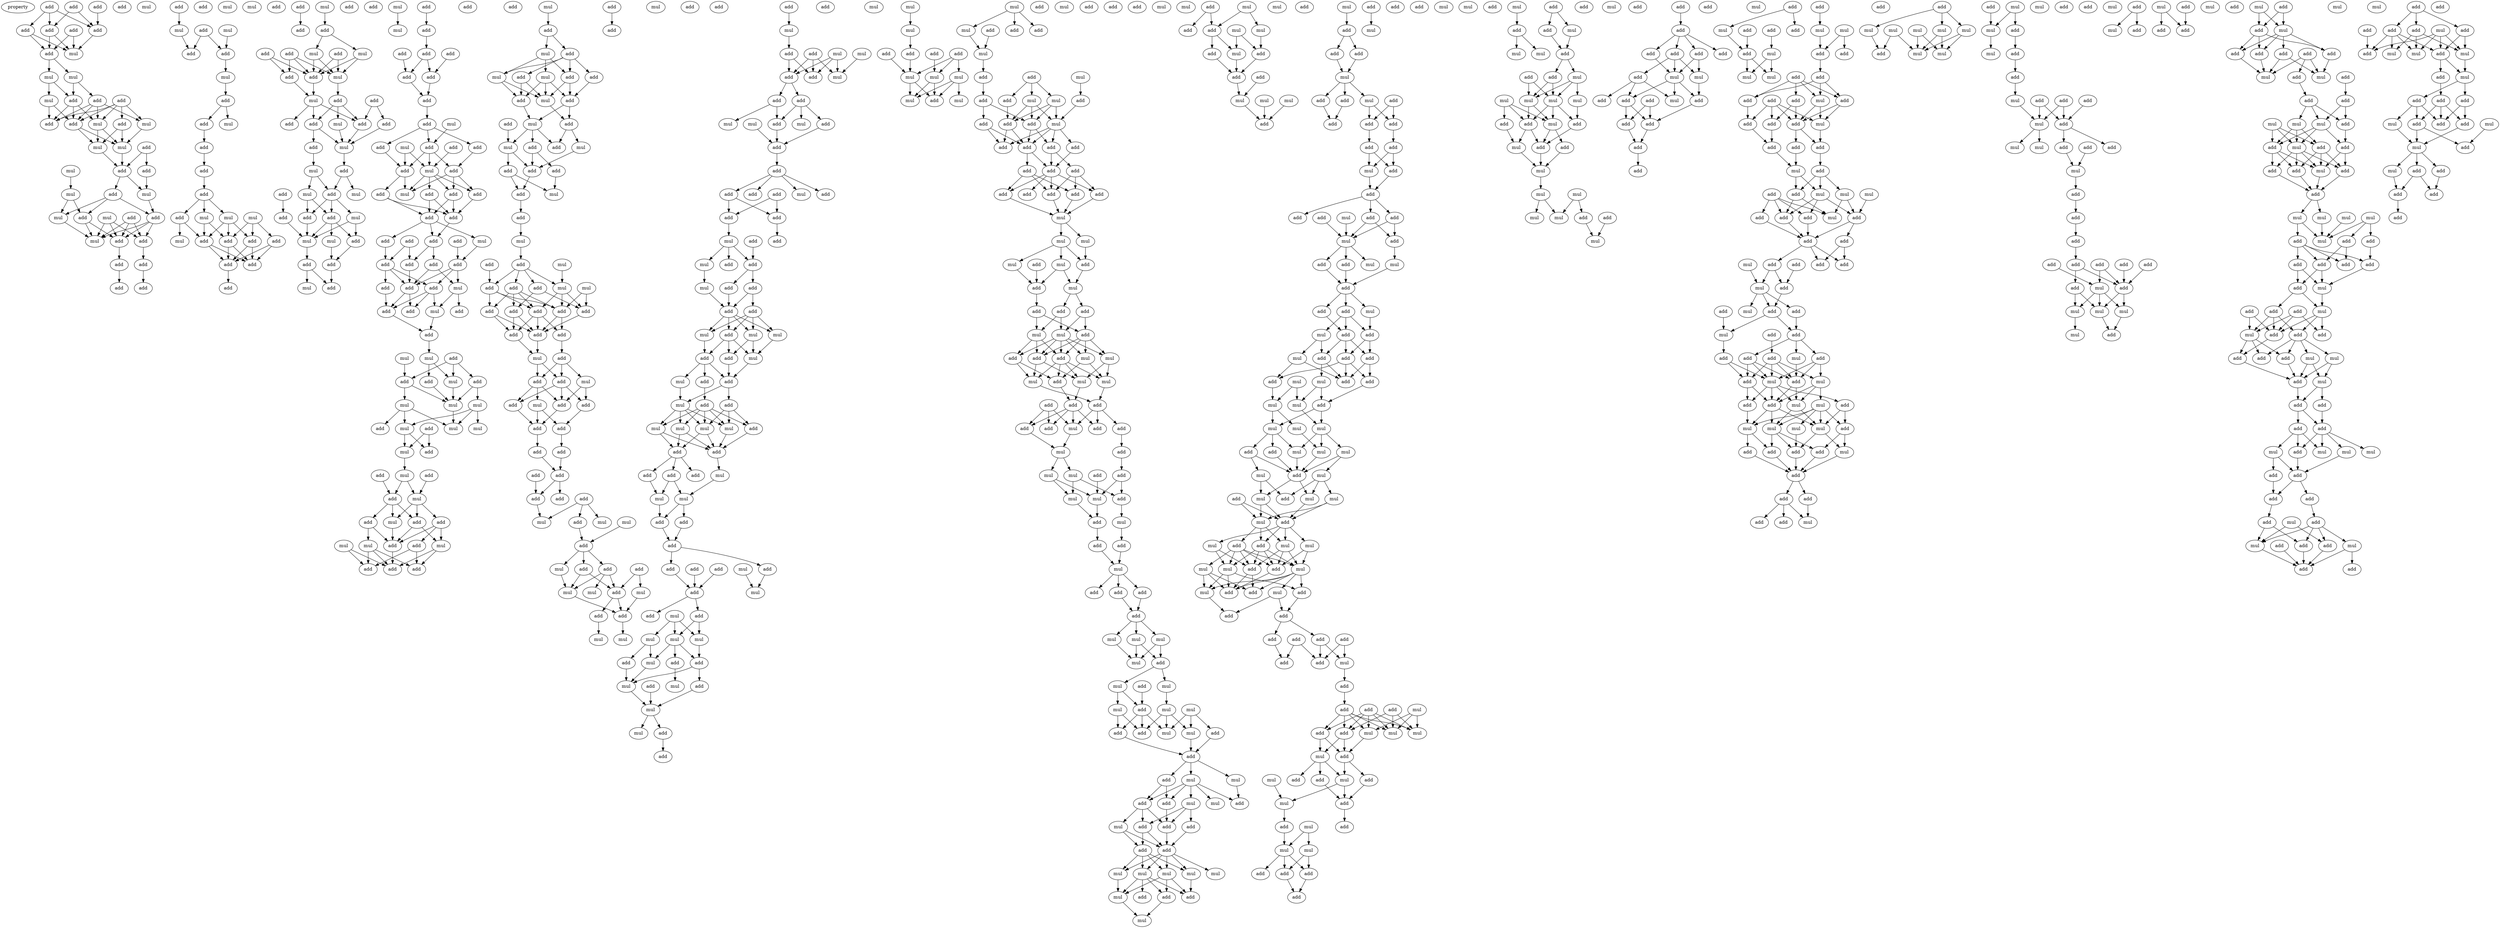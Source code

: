 digraph {
    node [fontcolor=black]
    property [mul=2,lf=1.7]
    0 [ label = add ];
    1 [ label = add ];
    2 [ label = add ];
    3 [ label = add ];
    4 [ label = mul ];
    5 [ label = add ];
    6 [ label = add ];
    7 [ label = add ];
    8 [ label = add ];
    9 [ label = add ];
    10 [ label = mul ];
    11 [ label = mul ];
    12 [ label = mul ];
    13 [ label = add ];
    14 [ label = add ];
    15 [ label = mul ];
    16 [ label = add ];
    17 [ label = add ];
    18 [ label = add ];
    19 [ label = mul ];
    20 [ label = add ];
    21 [ label = mul ];
    22 [ label = add ];
    23 [ label = mul ];
    24 [ label = mul ];
    25 [ label = add ];
    26 [ label = add ];
    27 [ label = mul ];
    28 [ label = mul ];
    29 [ label = mul ];
    30 [ label = add ];
    31 [ label = add ];
    32 [ label = add ];
    33 [ label = mul ];
    34 [ label = mul ];
    35 [ label = add ];
    36 [ label = add ];
    37 [ label = mul ];
    38 [ label = add ];
    39 [ label = add ];
    40 [ label = add ];
    41 [ label = add ];
    42 [ label = add ];
    43 [ label = add ];
    44 [ label = add ];
    45 [ label = mul ];
    46 [ label = add ];
    47 [ label = mul ];
    48 [ label = add ];
    49 [ label = add ];
    50 [ label = mul ];
    51 [ label = add ];
    52 [ label = mul ];
    53 [ label = mul ];
    54 [ label = add ];
    55 [ label = add ];
    56 [ label = mul ];
    57 [ label = add ];
    58 [ label = add ];
    59 [ label = add ];
    60 [ label = add ];
    61 [ label = add ];
    62 [ label = mul ];
    63 [ label = mul ];
    64 [ label = mul ];
    65 [ label = add ];
    66 [ label = add ];
    67 [ label = add ];
    68 [ label = add ];
    69 [ label = mul ];
    70 [ label = add ];
    71 [ label = add ];
    72 [ label = add ];
    73 [ label = add ];
    74 [ label = mul ];
    75 [ label = add ];
    76 [ label = add ];
    77 [ label = mul ];
    78 [ label = add ];
    79 [ label = mul ];
    80 [ label = add ];
    81 [ label = add ];
    82 [ label = mul ];
    83 [ label = add ];
    84 [ label = add ];
    85 [ label = add ];
    86 [ label = add ];
    87 [ label = mul ];
    88 [ label = add ];
    89 [ label = add ];
    90 [ label = mul ];
    91 [ label = add ];
    92 [ label = add ];
    93 [ label = add ];
    94 [ label = mul ];
    95 [ label = mul ];
    96 [ label = add ];
    97 [ label = add ];
    98 [ label = mul ];
    99 [ label = mul ];
    100 [ label = add ];
    101 [ label = add ];
    102 [ label = mul ];
    103 [ label = add ];
    104 [ label = add ];
    105 [ label = mul ];
    106 [ label = add ];
    107 [ label = mul ];
    108 [ label = add ];
    109 [ label = add ];
    110 [ label = add ];
    111 [ label = add ];
    112 [ label = mul ];
    113 [ label = mul ];
    114 [ label = add ];
    115 [ label = mul ];
    116 [ label = add ];
    117 [ label = add ];
    118 [ label = add ];
    119 [ label = add ];
    120 [ label = add ];
    121 [ label = add ];
    122 [ label = add ];
    123 [ label = add ];
    124 [ label = add ];
    125 [ label = mul ];
    126 [ label = add ];
    127 [ label = add ];
    128 [ label = add ];
    129 [ label = add ];
    130 [ label = mul ];
    131 [ label = mul ];
    132 [ label = add ];
    133 [ label = add ];
    134 [ label = add ];
    135 [ label = add ];
    136 [ label = add ];
    137 [ label = mul ];
    138 [ label = add ];
    139 [ label = add ];
    140 [ label = add ];
    141 [ label = add ];
    142 [ label = add ];
    143 [ label = add ];
    144 [ label = add ];
    145 [ label = mul ];
    146 [ label = add ];
    147 [ label = add ];
    148 [ label = add ];
    149 [ label = add ];
    150 [ label = add ];
    151 [ label = add ];
    152 [ label = add ];
    153 [ label = mul ];
    154 [ label = add ];
    155 [ label = add ];
    156 [ label = add ];
    157 [ label = mul ];
    158 [ label = add ];
    159 [ label = mul ];
    160 [ label = add ];
    161 [ label = mul ];
    162 [ label = mul ];
    163 [ label = add ];
    164 [ label = add ];
    165 [ label = add ];
    166 [ label = add ];
    167 [ label = mul ];
    168 [ label = mul ];
    169 [ label = mul ];
    170 [ label = mul ];
    171 [ label = mul ];
    172 [ label = add ];
    173 [ label = add ];
    174 [ label = mul ];
    175 [ label = mul ];
    176 [ label = add ];
    177 [ label = add ];
    178 [ label = add ];
    179 [ label = mul ];
    180 [ label = mul ];
    181 [ label = add ];
    182 [ label = add ];
    183 [ label = add ];
    184 [ label = add ];
    185 [ label = mul ];
    186 [ label = add ];
    187 [ label = mul ];
    188 [ label = mul ];
    189 [ label = add ];
    190 [ label = mul ];
    191 [ label = add ];
    192 [ label = add ];
    193 [ label = add ];
    194 [ label = mul ];
    195 [ label = add ];
    196 [ label = add ];
    197 [ label = add ];
    198 [ label = mul ];
    199 [ label = add ];
    200 [ label = mul ];
    201 [ label = mul ];
    202 [ label = add ];
    203 [ label = add ];
    204 [ label = add ];
    205 [ label = add ];
    206 [ label = add ];
    207 [ label = mul ];
    208 [ label = add ];
    209 [ label = mul ];
    210 [ label = add ];
    211 [ label = mul ];
    212 [ label = mul ];
    213 [ label = add ];
    214 [ label = add ];
    215 [ label = add ];
    216 [ label = add ];
    217 [ label = add ];
    218 [ label = mul ];
    219 [ label = add ];
    220 [ label = add ];
    221 [ label = mul ];
    222 [ label = add ];
    223 [ label = mul ];
    224 [ label = add ];
    225 [ label = add ];
    226 [ label = mul ];
    227 [ label = add ];
    228 [ label = add ];
    229 [ label = mul ];
    230 [ label = add ];
    231 [ label = add ];
    232 [ label = add ];
    233 [ label = add ];
    234 [ label = add ];
    235 [ label = add ];
    236 [ label = add ];
    237 [ label = add ];
    238 [ label = mul ];
    239 [ label = add ];
    240 [ label = mul ];
    241 [ label = add ];
    242 [ label = add ];
    243 [ label = add ];
    244 [ label = add ];
    245 [ label = mul ];
    246 [ label = add ];
    247 [ label = add ];
    248 [ label = add ];
    249 [ label = add ];
    250 [ label = mul ];
    251 [ label = add ];
    252 [ label = add ];
    253 [ label = add ];
    254 [ label = add ];
    255 [ label = add ];
    256 [ label = add ];
    257 [ label = add ];
    258 [ label = add ];
    259 [ label = mul ];
    260 [ label = mul ];
    261 [ label = add ];
    262 [ label = mul ];
    263 [ label = add ];
    264 [ label = add ];
    265 [ label = add ];
    266 [ label = mul ];
    267 [ label = add ];
    268 [ label = add ];
    269 [ label = mul ];
    270 [ label = mul ];
    271 [ label = mul ];
    272 [ label = add ];
    273 [ label = add ];
    274 [ label = mul ];
    275 [ label = mul ];
    276 [ label = add ];
    277 [ label = mul ];
    278 [ label = add ];
    279 [ label = add ];
    280 [ label = mul ];
    281 [ label = mul ];
    282 [ label = add ];
    283 [ label = mul ];
    284 [ label = add ];
    285 [ label = add ];
    286 [ label = add ];
    287 [ label = add ];
    288 [ label = mul ];
    289 [ label = mul ];
    290 [ label = add ];
    291 [ label = mul ];
    292 [ label = add ];
    293 [ label = add ];
    294 [ label = add ];
    295 [ label = add ];
    296 [ label = add ];
    297 [ label = add ];
    298 [ label = mul ];
    299 [ label = add ];
    300 [ label = add ];
    301 [ label = add ];
    302 [ label = add ];
    303 [ label = add ];
    304 [ label = mul ];
    305 [ label = add ];
    306 [ label = add ];
    307 [ label = mul ];
    308 [ label = add ];
    309 [ label = mul ];
    310 [ label = add ];
    311 [ label = add ];
    312 [ label = add ];
    313 [ label = add ];
    314 [ label = mul ];
    315 [ label = mul ];
    316 [ label = mul ];
    317 [ label = add ];
    318 [ label = add ];
    319 [ label = mul ];
    320 [ label = mul ];
    321 [ label = add ];
    322 [ label = add ];
    323 [ label = add ];
    324 [ label = add ];
    325 [ label = mul ];
    326 [ label = mul ];
    327 [ label = add ];
    328 [ label = mul ];
    329 [ label = mul ];
    330 [ label = mul ];
    331 [ label = add ];
    332 [ label = add ];
    333 [ label = add ];
    334 [ label = add ];
    335 [ label = mul ];
    336 [ label = add ];
    337 [ label = mul ];
    338 [ label = mul ];
    339 [ label = add ];
    340 [ label = add ];
    341 [ label = add ];
    342 [ label = add ];
    343 [ label = add ];
    344 [ label = add ];
    345 [ label = add ];
    346 [ label = mul ];
    347 [ label = add ];
    348 [ label = mul ];
    349 [ label = mul ];
    350 [ label = add ];
    351 [ label = add ];
    352 [ label = mul ];
    353 [ label = mul ];
    354 [ label = mul ];
    355 [ label = add ];
    356 [ label = add ];
    357 [ label = mul ];
    358 [ label = add ];
    359 [ label = mul ];
    360 [ label = add ];
    361 [ label = add ];
    362 [ label = mul ];
    363 [ label = mul ];
    364 [ label = mul ];
    365 [ label = add ];
    366 [ label = mul ];
    367 [ label = add ];
    368 [ label = mul ];
    369 [ label = mul ];
    370 [ label = add ];
    371 [ label = add ];
    372 [ label = add ];
    373 [ label = add ];
    374 [ label = mul ];
    375 [ label = mul ];
    376 [ label = mul ];
    377 [ label = mul ];
    378 [ label = add ];
    379 [ label = mul ];
    380 [ label = mul ];
    381 [ label = add ];
    382 [ label = mul ];
    383 [ label = add ];
    384 [ label = add ];
    385 [ label = add ];
    386 [ label = mul ];
    387 [ label = add ];
    388 [ label = mul ];
    389 [ label = add ];
    390 [ label = add ];
    391 [ label = mul ];
    392 [ label = add ];
    393 [ label = mul ];
    394 [ label = add ];
    395 [ label = add ];
    396 [ label = add ];
    397 [ label = mul ];
    398 [ label = add ];
    399 [ label = add ];
    400 [ label = add ];
    401 [ label = add ];
    402 [ label = add ];
    403 [ label = add ];
    404 [ label = mul ];
    405 [ label = add ];
    406 [ label = add ];
    407 [ label = add ];
    408 [ label = add ];
    409 [ label = add ];
    410 [ label = add ];
    411 [ label = add ];
    412 [ label = mul ];
    413 [ label = mul ];
    414 [ label = mul ];
    415 [ label = mul ];
    416 [ label = add ];
    417 [ label = add ];
    418 [ label = mul ];
    419 [ label = add ];
    420 [ label = mul ];
    421 [ label = add ];
    422 [ label = add ];
    423 [ label = add ];
    424 [ label = add ];
    425 [ label = mul ];
    426 [ label = add ];
    427 [ label = mul ];
    428 [ label = add ];
    429 [ label = add ];
    430 [ label = mul ];
    431 [ label = add ];
    432 [ label = add ];
    433 [ label = mul ];
    434 [ label = mul ];
    435 [ label = mul ];
    436 [ label = add ];
    437 [ label = mul ];
    438 [ label = add ];
    439 [ label = add ];
    440 [ label = add ];
    441 [ label = add ];
    442 [ label = add ];
    443 [ label = mul ];
    444 [ label = add ];
    445 [ label = add ];
    446 [ label = mul ];
    447 [ label = add ];
    448 [ label = mul ];
    449 [ label = mul ];
    450 [ label = add ];
    451 [ label = add ];
    452 [ label = mul ];
    453 [ label = add ];
    454 [ label = mul ];
    455 [ label = mul ];
    456 [ label = add ];
    457 [ label = add ];
    458 [ label = add ];
    459 [ label = mul ];
    460 [ label = add ];
    461 [ label = add ];
    462 [ label = add ];
    463 [ label = add ];
    464 [ label = add ];
    465 [ label = mul ];
    466 [ label = mul ];
    467 [ label = mul ];
    468 [ label = mul ];
    469 [ label = mul ];
    470 [ label = add ];
    471 [ label = mul ];
    472 [ label = mul ];
    473 [ label = add ];
    474 [ label = mul ];
    475 [ label = add ];
    476 [ label = mul ];
    477 [ label = mul ];
    478 [ label = mul ];
    479 [ label = add ];
    480 [ label = add ];
    481 [ label = add ];
    482 [ label = mul ];
    483 [ label = add ];
    484 [ label = add ];
    485 [ label = mul ];
    486 [ label = mul ];
    487 [ label = mul ];
    488 [ label = add ];
    489 [ label = mul ];
    490 [ label = add ];
    491 [ label = add ];
    492 [ label = mul ];
    493 [ label = add ];
    494 [ label = add ];
    495 [ label = add ];
    496 [ label = add ];
    497 [ label = add ];
    498 [ label = mul ];
    499 [ label = mul ];
    500 [ label = mul ];
    501 [ label = mul ];
    502 [ label = mul ];
    503 [ label = add ];
    504 [ label = mul ];
    505 [ label = add ];
    506 [ label = add ];
    507 [ label = mul ];
    508 [ label = mul ];
    509 [ label = add ];
    510 [ label = mul ];
    511 [ label = mul ];
    512 [ label = add ];
    513 [ label = mul ];
    514 [ label = mul ];
    515 [ label = add ];
    516 [ label = mul ];
    517 [ label = add ];
    518 [ label = add ];
    519 [ label = add ];
    520 [ label = add ];
    521 [ label = add ];
    522 [ label = mul ];
    523 [ label = mul ];
    524 [ label = mul ];
    525 [ label = add ];
    526 [ label = mul ];
    527 [ label = add ];
    528 [ label = add ];
    529 [ label = add ];
    530 [ label = mul ];
    531 [ label = add ];
    532 [ label = mul ];
    533 [ label = add ];
    534 [ label = mul ];
    535 [ label = add ];
    536 [ label = add ];
    537 [ label = add ];
    538 [ label = add ];
    539 [ label = add ];
    540 [ label = add ];
    541 [ label = add ];
    542 [ label = mul ];
    543 [ label = add ];
    544 [ label = add ];
    545 [ label = add ];
    546 [ label = mul ];
    547 [ label = add ];
    548 [ label = add ];
    549 [ label = add ];
    550 [ label = add ];
    551 [ label = mul ];
    552 [ label = mul ];
    553 [ label = add ];
    554 [ label = add ];
    555 [ label = mul ];
    556 [ label = add ];
    557 [ label = add ];
    558 [ label = add ];
    559 [ label = mul ];
    560 [ label = add ];
    561 [ label = mul ];
    562 [ label = add ];
    563 [ label = add ];
    564 [ label = add ];
    565 [ label = add ];
    566 [ label = add ];
    567 [ label = mul ];
    568 [ label = add ];
    569 [ label = mul ];
    570 [ label = add ];
    571 [ label = add ];
    572 [ label = mul ];
    573 [ label = add ];
    574 [ label = mul ];
    575 [ label = mul ];
    576 [ label = mul ];
    577 [ label = mul ];
    578 [ label = mul ];
    579 [ label = add ];
    580 [ label = add ];
    581 [ label = mul ];
    582 [ label = mul ];
    583 [ label = mul ];
    584 [ label = mul ];
    585 [ label = add ];
    586 [ label = mul ];
    587 [ label = add ];
    588 [ label = mul ];
    589 [ label = mul ];
    590 [ label = mul ];
    591 [ label = add ];
    592 [ label = add ];
    593 [ label = mul ];
    594 [ label = mul ];
    595 [ label = mul ];
    596 [ label = add ];
    597 [ label = add ];
    598 [ label = mul ];
    599 [ label = add ];
    600 [ label = mul ];
    601 [ label = add ];
    602 [ label = mul ];
    603 [ label = mul ];
    604 [ label = add ];
    605 [ label = add ];
    606 [ label = add ];
    607 [ label = mul ];
    608 [ label = mul ];
    609 [ label = add ];
    610 [ label = add ];
    611 [ label = add ];
    612 [ label = add ];
    613 [ label = add ];
    614 [ label = add ];
    615 [ label = add ];
    616 [ label = add ];
    617 [ label = add ];
    618 [ label = mul ];
    619 [ label = add ];
    620 [ label = add ];
    621 [ label = add ];
    622 [ label = mul ];
    623 [ label = add ];
    624 [ label = mul ];
    625 [ label = add ];
    626 [ label = add ];
    627 [ label = mul ];
    628 [ label = mul ];
    629 [ label = mul ];
    630 [ label = add ];
    631 [ label = mul ];
    632 [ label = mul ];
    633 [ label = add ];
    634 [ label = add ];
    635 [ label = add ];
    636 [ label = mul ];
    637 [ label = add ];
    638 [ label = add ];
    639 [ label = mul ];
    640 [ label = add ];
    641 [ label = mul ];
    642 [ label = mul ];
    643 [ label = mul ];
    644 [ label = mul ];
    645 [ label = add ];
    646 [ label = add ];
    647 [ label = add ];
    648 [ label = add ];
    649 [ label = add ];
    650 [ label = mul ];
    651 [ label = add ];
    652 [ label = add ];
    653 [ label = add ];
    654 [ label = mul ];
    655 [ label = mul ];
    656 [ label = add ];
    657 [ label = mul ];
    658 [ label = add ];
    659 [ label = mul ];
    660 [ label = add ];
    661 [ label = add ];
    662 [ label = mul ];
    663 [ label = mul ];
    664 [ label = mul ];
    665 [ label = mul ];
    666 [ label = add ];
    667 [ label = mul ];
    668 [ label = add ];
    669 [ label = add ];
    670 [ label = mul ];
    671 [ label = mul ];
    672 [ label = add ];
    673 [ label = add ];
    674 [ label = mul ];
    675 [ label = mul ];
    676 [ label = mul ];
    677 [ label = add ];
    678 [ label = add ];
    679 [ label = mul ];
    680 [ label = add ];
    681 [ label = mul ];
    682 [ label = mul ];
    683 [ label = add ];
    684 [ label = add ];
    685 [ label = add ];
    686 [ label = add ];
    687 [ label = add ];
    688 [ label = add ];
    689 [ label = add ];
    690 [ label = mul ];
    691 [ label = add ];
    692 [ label = mul ];
    693 [ label = mul ];
    694 [ label = add ];
    695 [ label = add ];
    696 [ label = mul ];
    697 [ label = add ];
    698 [ label = add ];
    699 [ label = add ];
    700 [ label = add ];
    701 [ label = add ];
    702 [ label = add ];
    703 [ label = add ];
    704 [ label = mul ];
    705 [ label = add ];
    706 [ label = add ];
    707 [ label = add ];
    708 [ label = add ];
    709 [ label = mul ];
    710 [ label = mul ];
    711 [ label = add ];
    712 [ label = mul ];
    713 [ label = mul ];
    714 [ label = add ];
    715 [ label = mul ];
    716 [ label = add ];
    717 [ label = add ];
    718 [ label = add ];
    719 [ label = add ];
    720 [ label = add ];
    721 [ label = add ];
    722 [ label = add ];
    723 [ label = add ];
    724 [ label = mul ];
    725 [ label = add ];
    726 [ label = add ];
    727 [ label = mul ];
    728 [ label = add ];
    729 [ label = add ];
    730 [ label = add ];
    731 [ label = add ];
    732 [ label = add ];
    733 [ label = mul ];
    734 [ label = add ];
    735 [ label = mul ];
    736 [ label = add ];
    737 [ label = mul ];
    738 [ label = mul ];
    739 [ label = mul ];
    740 [ label = add ];
    741 [ label = add ];
    742 [ label = add ];
    743 [ label = add ];
    744 [ label = add ];
    745 [ label = add ];
    746 [ label = mul ];
    747 [ label = add ];
    748 [ label = add ];
    749 [ label = add ];
    750 [ label = add ];
    751 [ label = mul ];
    752 [ label = add ];
    753 [ label = add ];
    754 [ label = add ];
    755 [ label = add ];
    756 [ label = mul ];
    757 [ label = mul ];
    758 [ label = add ];
    759 [ label = add ];
    760 [ label = add ];
    761 [ label = add ];
    762 [ label = mul ];
    763 [ label = add ];
    764 [ label = add ];
    765 [ label = add ];
    766 [ label = add ];
    767 [ label = mul ];
    768 [ label = mul ];
    769 [ label = add ];
    770 [ label = add ];
    771 [ label = mul ];
    772 [ label = mul ];
    773 [ label = add ];
    774 [ label = mul ];
    775 [ label = mul ];
    776 [ label = mul ];
    777 [ label = add ];
    778 [ label = mul ];
    779 [ label = mul ];
    780 [ label = add ];
    781 [ label = add ];
    782 [ label = add ];
    783 [ label = add ];
    784 [ label = add ];
    785 [ label = add ];
    786 [ label = add ];
    787 [ label = add ];
    788 [ label = add ];
    789 [ label = mul ];
    790 [ label = add ];
    791 [ label = mul ];
    792 [ label = mul ];
    793 [ label = mul ];
    794 [ label = mul ];
    795 [ label = mul ];
    796 [ label = mul ];
    797 [ label = mul ];
    798 [ label = add ];
    799 [ label = add ];
    800 [ label = mul ];
    801 [ label = mul ];
    802 [ label = add ];
    803 [ label = add ];
    804 [ label = mul ];
    805 [ label = mul ];
    806 [ label = add ];
    807 [ label = mul ];
    808 [ label = add ];
    809 [ label = add ];
    810 [ label = add ];
    811 [ label = add ];
    812 [ label = mul ];
    813 [ label = add ];
    814 [ label = mul ];
    815 [ label = add ];
    816 [ label = mul ];
    817 [ label = add ];
    818 [ label = add ];
    819 [ label = mul ];
    820 [ label = add ];
    821 [ label = add ];
    822 [ label = add ];
    823 [ label = add ];
    824 [ label = add ];
    825 [ label = add ];
    826 [ label = add ];
    827 [ label = add ];
    828 [ label = add ];
    829 [ label = mul ];
    830 [ label = add ];
    831 [ label = add ];
    832 [ label = mul ];
    833 [ label = mul ];
    834 [ label = mul ];
    835 [ label = mul ];
    836 [ label = add ];
    837 [ label = mul ];
    838 [ label = add ];
    839 [ label = mul ];
    840 [ label = mul ];
    841 [ label = add ];
    842 [ label = add ];
    843 [ label = add ];
    844 [ label = add ];
    845 [ label = mul ];
    846 [ label = add ];
    847 [ label = mul ];
    848 [ label = mul ];
    849 [ label = add ];
    850 [ label = add ];
    851 [ label = mul ];
    852 [ label = add ];
    853 [ label = add ];
    854 [ label = add ];
    855 [ label = add ];
    856 [ label = add ];
    857 [ label = mul ];
    858 [ label = mul ];
    859 [ label = add ];
    860 [ label = add ];
    861 [ label = add ];
    862 [ label = add ];
    863 [ label = mul ];
    864 [ label = mul ];
    865 [ label = add ];
    866 [ label = mul ];
    867 [ label = add ];
    868 [ label = mul ];
    869 [ label = add ];
    870 [ label = add ];
    871 [ label = add ];
    872 [ label = add ];
    873 [ label = mul ];
    874 [ label = add ];
    875 [ label = add ];
    876 [ label = mul ];
    877 [ label = mul ];
    878 [ label = mul ];
    879 [ label = mul ];
    880 [ label = mul ];
    881 [ label = add ];
    882 [ label = add ];
    883 [ label = add ];
    884 [ label = add ];
    885 [ label = add ];
    886 [ label = add ];
    887 [ label = add ];
    888 [ label = add ];
    889 [ label = mul ];
    890 [ label = add ];
    891 [ label = add ];
    892 [ label = mul ];
    893 [ label = add ];
    894 [ label = add ];
    895 [ label = add ];
    896 [ label = mul ];
    897 [ label = add ];
    898 [ label = mul ];
    899 [ label = mul ];
    900 [ label = add ];
    901 [ label = add ];
    902 [ label = add ];
    903 [ label = add ];
    904 [ label = mul ];
    905 [ label = add ];
    906 [ label = add ];
    907 [ label = add ];
    908 [ label = add ];
    909 [ label = mul ];
    910 [ label = mul ];
    911 [ label = mul ];
    912 [ label = mul ];
    913 [ label = add ];
    914 [ label = add ];
    915 [ label = add ];
    916 [ label = add ];
    917 [ label = add ];
    918 [ label = add ];
    919 [ label = mul ];
    920 [ label = add ];
    921 [ label = add ];
    922 [ label = mul ];
    923 [ label = add ];
    924 [ label = add ];
    925 [ label = mul ];
    926 [ label = add ];
    927 [ label = add ];
    928 [ label = mul ];
    929 [ label = add ];
    930 [ label = add ];
    931 [ label = mul ];
    932 [ label = add ];
    933 [ label = add ];
    934 [ label = add ];
    935 [ label = mul ];
    936 [ label = mul ];
    937 [ label = add ];
    938 [ label = mul ];
    939 [ label = add ];
    940 [ label = add ];
    941 [ label = mul ];
    942 [ label = add ];
    943 [ label = add ];
    944 [ label = add ];
    945 [ label = mul ];
    946 [ label = add ];
    947 [ label = add ];
    948 [ label = add ];
    949 [ label = mul ];
    950 [ label = mul ];
    951 [ label = add ];
    952 [ label = add ];
    953 [ label = mul ];
    954 [ label = add ];
    955 [ label = add ];
    956 [ label = add ];
    957 [ label = add ];
    958 [ label = add ];
    0 -> 5 [ name = 0 ];
    0 -> 6 [ name = 1 ];
    0 -> 8 [ name = 2 ];
    2 -> 5 [ name = 3 ];
    2 -> 8 [ name = 4 ];
    3 -> 8 [ name = 5 ];
    5 -> 9 [ name = 6 ];
    5 -> 10 [ name = 7 ];
    6 -> 9 [ name = 8 ];
    6 -> 10 [ name = 9 ];
    7 -> 9 [ name = 10 ];
    7 -> 10 [ name = 11 ];
    8 -> 10 [ name = 12 ];
    9 -> 11 [ name = 13 ];
    9 -> 12 [ name = 14 ];
    11 -> 13 [ name = 15 ];
    11 -> 14 [ name = 16 ];
    12 -> 14 [ name = 17 ];
    12 -> 15 [ name = 18 ];
    13 -> 17 [ name = 19 ];
    13 -> 18 [ name = 20 ];
    13 -> 19 [ name = 21 ];
    13 -> 21 [ name = 22 ];
    14 -> 17 [ name = 23 ];
    14 -> 18 [ name = 24 ];
    14 -> 21 [ name = 25 ];
    15 -> 17 [ name = 26 ];
    15 -> 18 [ name = 27 ];
    16 -> 17 [ name = 28 ];
    16 -> 18 [ name = 29 ];
    16 -> 19 [ name = 30 ];
    16 -> 20 [ name = 31 ];
    16 -> 21 [ name = 32 ];
    18 -> 23 [ name = 33 ];
    18 -> 24 [ name = 34 ];
    19 -> 24 [ name = 35 ];
    20 -> 23 [ name = 36 ];
    20 -> 24 [ name = 37 ];
    21 -> 23 [ name = 38 ];
    21 -> 24 [ name = 39 ];
    22 -> 25 [ name = 40 ];
    22 -> 26 [ name = 41 ];
    23 -> 25 [ name = 42 ];
    24 -> 25 [ name = 43 ];
    25 -> 28 [ name = 44 ];
    25 -> 30 [ name = 45 ];
    26 -> 28 [ name = 46 ];
    27 -> 29 [ name = 47 ];
    28 -> 32 [ name = 48 ];
    29 -> 31 [ name = 49 ];
    29 -> 33 [ name = 50 ];
    30 -> 31 [ name = 51 ];
    30 -> 32 [ name = 52 ];
    30 -> 33 [ name = 53 ];
    31 -> 36 [ name = 54 ];
    31 -> 37 [ name = 55 ];
    32 -> 36 [ name = 56 ];
    32 -> 37 [ name = 57 ];
    32 -> 38 [ name = 58 ];
    33 -> 37 [ name = 59 ];
    34 -> 36 [ name = 60 ];
    34 -> 37 [ name = 61 ];
    34 -> 38 [ name = 62 ];
    35 -> 36 [ name = 63 ];
    35 -> 37 [ name = 64 ];
    35 -> 38 [ name = 65 ];
    36 -> 40 [ name = 66 ];
    38 -> 39 [ name = 67 ];
    39 -> 42 [ name = 68 ];
    40 -> 41 [ name = 69 ];
    43 -> 45 [ name = 70 ];
    45 -> 49 [ name = 71 ];
    46 -> 48 [ name = 72 ];
    46 -> 49 [ name = 73 ];
    47 -> 48 [ name = 74 ];
    48 -> 50 [ name = 75 ];
    50 -> 51 [ name = 76 ];
    51 -> 55 [ name = 77 ];
    51 -> 56 [ name = 78 ];
    55 -> 58 [ name = 79 ];
    57 -> 60 [ name = 80 ];
    58 -> 59 [ name = 81 ];
    59 -> 61 [ name = 82 ];
    61 -> 62 [ name = 83 ];
    61 -> 64 [ name = 84 ];
    61 -> 65 [ name = 85 ];
    62 -> 68 [ name = 86 ];
    62 -> 70 [ name = 87 ];
    63 -> 66 [ name = 88 ];
    63 -> 67 [ name = 89 ];
    63 -> 68 [ name = 90 ];
    64 -> 67 [ name = 91 ];
    64 -> 68 [ name = 92 ];
    64 -> 70 [ name = 93 ];
    65 -> 69 [ name = 94 ];
    65 -> 70 [ name = 95 ];
    66 -> 71 [ name = 96 ];
    66 -> 72 [ name = 97 ];
    67 -> 71 [ name = 98 ];
    67 -> 72 [ name = 99 ];
    68 -> 71 [ name = 100 ];
    68 -> 72 [ name = 101 ];
    70 -> 71 [ name = 102 ];
    70 -> 72 [ name = 103 ];
    71 -> 73 [ name = 104 ];
    74 -> 76 [ name = 105 ];
    76 -> 77 [ name = 106 ];
    76 -> 79 [ name = 107 ];
    77 -> 82 [ name = 108 ];
    77 -> 83 [ name = 109 ];
    78 -> 83 [ name = 110 ];
    78 -> 84 [ name = 111 ];
    79 -> 82 [ name = 112 ];
    79 -> 83 [ name = 113 ];
    80 -> 82 [ name = 114 ];
    80 -> 83 [ name = 115 ];
    80 -> 84 [ name = 116 ];
    81 -> 82 [ name = 117 ];
    81 -> 83 [ name = 118 ];
    82 -> 86 [ name = 119 ];
    83 -> 87 [ name = 120 ];
    84 -> 87 [ name = 121 ];
    85 -> 88 [ name = 122 ];
    85 -> 91 [ name = 123 ];
    86 -> 88 [ name = 124 ];
    86 -> 89 [ name = 125 ];
    86 -> 90 [ name = 126 ];
    87 -> 88 [ name = 127 ];
    87 -> 89 [ name = 128 ];
    87 -> 92 [ name = 129 ];
    88 -> 94 [ name = 130 ];
    89 -> 93 [ name = 131 ];
    89 -> 94 [ name = 132 ];
    90 -> 94 [ name = 133 ];
    91 -> 94 [ name = 134 ];
    93 -> 95 [ name = 135 ];
    94 -> 96 [ name = 136 ];
    95 -> 97 [ name = 137 ];
    95 -> 98 [ name = 138 ];
    96 -> 97 [ name = 139 ];
    96 -> 99 [ name = 140 ];
    97 -> 102 [ name = 141 ];
    97 -> 103 [ name = 142 ];
    97 -> 104 [ name = 143 ];
    98 -> 103 [ name = 144 ];
    98 -> 104 [ name = 145 ];
    100 -> 101 [ name = 146 ];
    101 -> 107 [ name = 147 ];
    102 -> 106 [ name = 148 ];
    102 -> 107 [ name = 149 ];
    103 -> 105 [ name = 150 ];
    103 -> 106 [ name = 151 ];
    103 -> 107 [ name = 152 ];
    104 -> 107 [ name = 153 ];
    105 -> 109 [ name = 154 ];
    106 -> 109 [ name = 155 ];
    107 -> 108 [ name = 156 ];
    108 -> 111 [ name = 157 ];
    108 -> 112 [ name = 158 ];
    109 -> 111 [ name = 159 ];
    113 -> 115 [ name = 160 ];
    114 -> 116 [ name = 161 ];
    116 -> 117 [ name = 162 ];
    117 -> 121 [ name = 163 ];
    117 -> 122 [ name = 164 ];
    118 -> 122 [ name = 165 ];
    120 -> 121 [ name = 166 ];
    121 -> 123 [ name = 167 ];
    122 -> 123 [ name = 168 ];
    123 -> 124 [ name = 169 ];
    124 -> 126 [ name = 170 ];
    124 -> 128 [ name = 171 ];
    124 -> 129 [ name = 172 ];
    125 -> 129 [ name = 173 ];
    126 -> 132 [ name = 174 ];
    127 -> 131 [ name = 175 ];
    128 -> 133 [ name = 176 ];
    129 -> 131 [ name = 177 ];
    129 -> 132 [ name = 178 ];
    129 -> 133 [ name = 179 ];
    130 -> 131 [ name = 180 ];
    130 -> 133 [ name = 181 ];
    131 -> 135 [ name = 182 ];
    131 -> 136 [ name = 183 ];
    131 -> 137 [ name = 184 ];
    131 -> 138 [ name = 185 ];
    132 -> 135 [ name = 186 ];
    132 -> 137 [ name = 187 ];
    132 -> 138 [ name = 188 ];
    133 -> 134 [ name = 189 ];
    133 -> 137 [ name = 190 ];
    134 -> 139 [ name = 191 ];
    134 -> 140 [ name = 192 ];
    135 -> 139 [ name = 193 ];
    136 -> 139 [ name = 194 ];
    136 -> 140 [ name = 195 ];
    138 -> 139 [ name = 196 ];
    138 -> 140 [ name = 197 ];
    139 -> 144 [ name = 198 ];
    140 -> 141 [ name = 199 ];
    140 -> 144 [ name = 200 ];
    140 -> 145 [ name = 201 ];
    141 -> 149 [ name = 202 ];
    142 -> 148 [ name = 203 ];
    142 -> 149 [ name = 204 ];
    143 -> 146 [ name = 205 ];
    144 -> 147 [ name = 206 ];
    144 -> 148 [ name = 207 ];
    145 -> 146 [ name = 208 ];
    146 -> 150 [ name = 209 ];
    146 -> 152 [ name = 210 ];
    146 -> 153 [ name = 211 ];
    147 -> 150 [ name = 212 ];
    147 -> 153 [ name = 213 ];
    148 -> 150 [ name = 214 ];
    149 -> 150 [ name = 215 ];
    149 -> 151 [ name = 216 ];
    149 -> 152 [ name = 217 ];
    150 -> 154 [ name = 218 ];
    150 -> 156 [ name = 219 ];
    151 -> 154 [ name = 220 ];
    152 -> 154 [ name = 221 ];
    152 -> 156 [ name = 222 ];
    152 -> 157 [ name = 223 ];
    153 -> 155 [ name = 224 ];
    153 -> 157 [ name = 225 ];
    154 -> 158 [ name = 226 ];
    157 -> 158 [ name = 227 ];
    158 -> 161 [ name = 228 ];
    159 -> 166 [ name = 229 ];
    160 -> 162 [ name = 230 ];
    160 -> 164 [ name = 231 ];
    160 -> 166 [ name = 232 ];
    161 -> 162 [ name = 233 ];
    161 -> 163 [ name = 234 ];
    162 -> 168 [ name = 235 ];
    163 -> 168 [ name = 236 ];
    164 -> 167 [ name = 237 ];
    164 -> 168 [ name = 238 ];
    166 -> 168 [ name = 239 ];
    166 -> 169 [ name = 240 ];
    167 -> 170 [ name = 241 ];
    167 -> 171 [ name = 242 ];
    167 -> 174 [ name = 243 ];
    168 -> 174 [ name = 244 ];
    169 -> 170 [ name = 245 ];
    169 -> 172 [ name = 246 ];
    169 -> 174 [ name = 247 ];
    170 -> 175 [ name = 248 ];
    170 -> 176 [ name = 249 ];
    173 -> 175 [ name = 250 ];
    173 -> 176 [ name = 251 ];
    175 -> 179 [ name = 252 ];
    177 -> 181 [ name = 253 ];
    178 -> 180 [ name = 254 ];
    179 -> 180 [ name = 255 ];
    179 -> 181 [ name = 256 ];
    180 -> 182 [ name = 257 ];
    180 -> 183 [ name = 258 ];
    180 -> 185 [ name = 259 ];
    181 -> 182 [ name = 260 ];
    181 -> 184 [ name = 261 ];
    181 -> 185 [ name = 262 ];
    182 -> 188 [ name = 263 ];
    182 -> 189 [ name = 264 ];
    183 -> 186 [ name = 265 ];
    183 -> 188 [ name = 266 ];
    183 -> 189 [ name = 267 ];
    184 -> 189 [ name = 268 ];
    184 -> 190 [ name = 269 ];
    185 -> 189 [ name = 270 ];
    186 -> 192 [ name = 271 ];
    186 -> 193 [ name = 272 ];
    187 -> 191 [ name = 273 ];
    187 -> 192 [ name = 274 ];
    188 -> 191 [ name = 275 ];
    188 -> 193 [ name = 276 ];
    189 -> 191 [ name = 277 ];
    190 -> 191 [ name = 278 ];
    190 -> 192 [ name = 279 ];
    190 -> 193 [ name = 280 ];
    194 -> 197 [ name = 281 ];
    195 -> 196 [ name = 282 ];
    197 -> 198 [ name = 283 ];
    197 -> 199 [ name = 284 ];
    198 -> 200 [ name = 285 ];
    198 -> 201 [ name = 286 ];
    198 -> 203 [ name = 287 ];
    199 -> 200 [ name = 288 ];
    199 -> 202 [ name = 289 ];
    199 -> 203 [ name = 290 ];
    199 -> 204 [ name = 291 ];
    200 -> 206 [ name = 292 ];
    200 -> 207 [ name = 293 ];
    201 -> 205 [ name = 294 ];
    201 -> 206 [ name = 295 ];
    201 -> 207 [ name = 296 ];
    202 -> 205 [ name = 297 ];
    203 -> 205 [ name = 298 ];
    203 -> 207 [ name = 299 ];
    204 -> 206 [ name = 300 ];
    204 -> 207 [ name = 301 ];
    205 -> 209 [ name = 302 ];
    205 -> 210 [ name = 303 ];
    206 -> 209 [ name = 304 ];
    207 -> 210 [ name = 305 ];
    208 -> 212 [ name = 306 ];
    209 -> 212 [ name = 307 ];
    209 -> 213 [ name = 308 ];
    209 -> 214 [ name = 309 ];
    210 -> 211 [ name = 310 ];
    210 -> 214 [ name = 311 ];
    211 -> 217 [ name = 312 ];
    212 -> 215 [ name = 313 ];
    212 -> 217 [ name = 314 ];
    213 -> 216 [ name = 315 ];
    213 -> 217 [ name = 316 ];
    215 -> 218 [ name = 317 ];
    215 -> 219 [ name = 318 ];
    216 -> 218 [ name = 319 ];
    217 -> 219 [ name = 320 ];
    219 -> 220 [ name = 321 ];
    220 -> 221 [ name = 322 ];
    221 -> 222 [ name = 323 ];
    222 -> 225 [ name = 324 ];
    222 -> 226 [ name = 325 ];
    222 -> 227 [ name = 326 ];
    222 -> 228 [ name = 327 ];
    223 -> 226 [ name = 328 ];
    224 -> 225 [ name = 329 ];
    225 -> 230 [ name = 330 ];
    225 -> 231 [ name = 331 ];
    225 -> 232 [ name = 332 ];
    226 -> 230 [ name = 333 ];
    226 -> 232 [ name = 334 ];
    226 -> 234 [ name = 335 ];
    227 -> 233 [ name = 336 ];
    227 -> 234 [ name = 337 ];
    228 -> 230 [ name = 338 ];
    228 -> 231 [ name = 339 ];
    228 -> 232 [ name = 340 ];
    228 -> 233 [ name = 341 ];
    229 -> 232 [ name = 342 ];
    229 -> 234 [ name = 343 ];
    230 -> 235 [ name = 344 ];
    230 -> 236 [ name = 345 ];
    230 -> 237 [ name = 346 ];
    231 -> 235 [ name = 347 ];
    231 -> 236 [ name = 348 ];
    232 -> 235 [ name = 349 ];
    232 -> 237 [ name = 350 ];
    233 -> 235 [ name = 351 ];
    233 -> 236 [ name = 352 ];
    234 -> 235 [ name = 353 ];
    235 -> 238 [ name = 354 ];
    236 -> 238 [ name = 355 ];
    237 -> 239 [ name = 356 ];
    238 -> 241 [ name = 357 ];
    238 -> 242 [ name = 358 ];
    239 -> 240 [ name = 359 ];
    239 -> 241 [ name = 360 ];
    239 -> 242 [ name = 361 ];
    240 -> 244 [ name = 362 ];
    240 -> 246 [ name = 363 ];
    241 -> 243 [ name = 364 ];
    241 -> 244 [ name = 365 ];
    241 -> 245 [ name = 366 ];
    242 -> 243 [ name = 367 ];
    242 -> 244 [ name = 368 ];
    242 -> 246 [ name = 369 ];
    243 -> 247 [ name = 370 ];
    244 -> 247 [ name = 371 ];
    245 -> 247 [ name = 372 ];
    245 -> 248 [ name = 373 ];
    246 -> 248 [ name = 374 ];
    247 -> 251 [ name = 375 ];
    248 -> 249 [ name = 376 ];
    249 -> 252 [ name = 377 ];
    251 -> 252 [ name = 378 ];
    252 -> 255 [ name = 379 ];
    252 -> 256 [ name = 380 ];
    253 -> 255 [ name = 381 ];
    254 -> 259 [ name = 382 ];
    254 -> 261 [ name = 383 ];
    254 -> 262 [ name = 384 ];
    255 -> 259 [ name = 385 ];
    260 -> 263 [ name = 386 ];
    261 -> 263 [ name = 387 ];
    263 -> 264 [ name = 388 ];
    263 -> 265 [ name = 389 ];
    263 -> 266 [ name = 390 ];
    264 -> 268 [ name = 391 ];
    264 -> 269 [ name = 392 ];
    264 -> 270 [ name = 393 ];
    265 -> 268 [ name = 394 ];
    265 -> 270 [ name = 395 ];
    266 -> 270 [ name = 396 ];
    267 -> 268 [ name = 397 ];
    267 -> 271 [ name = 398 ];
    268 -> 272 [ name = 399 ];
    268 -> 273 [ name = 400 ];
    270 -> 273 [ name = 401 ];
    271 -> 273 [ name = 402 ];
    272 -> 274 [ name = 403 ];
    273 -> 275 [ name = 404 ];
    276 -> 277 [ name = 405 ];
    277 -> 278 [ name = 406 ];
    278 -> 282 [ name = 407 ];
    278 -> 284 [ name = 408 ];
    279 -> 282 [ name = 409 ];
    279 -> 283 [ name = 410 ];
    279 -> 284 [ name = 411 ];
    280 -> 282 [ name = 412 ];
    280 -> 283 [ name = 413 ];
    280 -> 284 [ name = 414 ];
    281 -> 283 [ name = 415 ];
    284 -> 285 [ name = 416 ];
    284 -> 286 [ name = 417 ];
    285 -> 287 [ name = 418 ];
    285 -> 290 [ name = 419 ];
    285 -> 291 [ name = 420 ];
    286 -> 287 [ name = 421 ];
    286 -> 288 [ name = 422 ];
    287 -> 292 [ name = 423 ];
    289 -> 292 [ name = 424 ];
    290 -> 292 [ name = 425 ];
    292 -> 293 [ name = 426 ];
    293 -> 294 [ name = 427 ];
    293 -> 295 [ name = 428 ];
    293 -> 297 [ name = 429 ];
    293 -> 298 [ name = 430 ];
    295 -> 299 [ name = 431 ];
    295 -> 300 [ name = 432 ];
    296 -> 299 [ name = 433 ];
    296 -> 300 [ name = 434 ];
    299 -> 304 [ name = 435 ];
    300 -> 303 [ name = 436 ];
    301 -> 306 [ name = 437 ];
    304 -> 305 [ name = 438 ];
    304 -> 306 [ name = 439 ];
    304 -> 307 [ name = 440 ];
    306 -> 308 [ name = 441 ];
    306 -> 310 [ name = 442 ];
    307 -> 309 [ name = 443 ];
    308 -> 311 [ name = 444 ];
    308 -> 312 [ name = 445 ];
    309 -> 311 [ name = 446 ];
    310 -> 311 [ name = 447 ];
    311 -> 313 [ name = 448 ];
    311 -> 314 [ name = 449 ];
    311 -> 315 [ name = 450 ];
    311 -> 316 [ name = 451 ];
    312 -> 313 [ name = 452 ];
    312 -> 314 [ name = 453 ];
    312 -> 315 [ name = 454 ];
    312 -> 316 [ name = 455 ];
    313 -> 317 [ name = 456 ];
    313 -> 318 [ name = 457 ];
    313 -> 319 [ name = 458 ];
    314 -> 319 [ name = 459 ];
    315 -> 317 [ name = 460 ];
    315 -> 319 [ name = 461 ];
    316 -> 318 [ name = 462 ];
    317 -> 321 [ name = 463 ];
    318 -> 320 [ name = 464 ];
    318 -> 321 [ name = 465 ];
    318 -> 322 [ name = 466 ];
    319 -> 321 [ name = 467 ];
    320 -> 325 [ name = 468 ];
    321 -> 324 [ name = 469 ];
    321 -> 325 [ name = 470 ];
    322 -> 323 [ name = 471 ];
    323 -> 326 [ name = 472 ];
    323 -> 327 [ name = 473 ];
    323 -> 328 [ name = 474 ];
    323 -> 329 [ name = 475 ];
    323 -> 330 [ name = 476 ];
    324 -> 326 [ name = 477 ];
    324 -> 327 [ name = 478 ];
    324 -> 330 [ name = 479 ];
    325 -> 326 [ name = 480 ];
    325 -> 328 [ name = 481 ];
    325 -> 329 [ name = 482 ];
    325 -> 330 [ name = 483 ];
    326 -> 331 [ name = 484 ];
    326 -> 332 [ name = 485 ];
    327 -> 331 [ name = 486 ];
    328 -> 331 [ name = 487 ];
    328 -> 332 [ name = 488 ];
    329 -> 331 [ name = 489 ];
    329 -> 332 [ name = 490 ];
    330 -> 331 [ name = 491 ];
    331 -> 335 [ name = 492 ];
    332 -> 333 [ name = 493 ];
    332 -> 334 [ name = 494 ];
    332 -> 336 [ name = 495 ];
    333 -> 337 [ name = 496 ];
    333 -> 338 [ name = 497 ];
    334 -> 338 [ name = 498 ];
    335 -> 337 [ name = 499 ];
    337 -> 339 [ name = 500 ];
    337 -> 340 [ name = 501 ];
    338 -> 340 [ name = 502 ];
    339 -> 341 [ name = 503 ];
    340 -> 341 [ name = 504 ];
    341 -> 343 [ name = 505 ];
    341 -> 345 [ name = 506 ];
    342 -> 347 [ name = 507 ];
    343 -> 348 [ name = 508 ];
    344 -> 347 [ name = 509 ];
    345 -> 347 [ name = 510 ];
    346 -> 348 [ name = 511 ];
    347 -> 350 [ name = 512 ];
    347 -> 351 [ name = 513 ];
    349 -> 352 [ name = 514 ];
    349 -> 353 [ name = 515 ];
    349 -> 354 [ name = 516 ];
    350 -> 353 [ name = 517 ];
    350 -> 354 [ name = 518 ];
    352 -> 357 [ name = 519 ];
    352 -> 358 [ name = 520 ];
    353 -> 355 [ name = 521 ];
    354 -> 355 [ name = 522 ];
    354 -> 356 [ name = 523 ];
    354 -> 357 [ name = 524 ];
    355 -> 359 [ name = 525 ];
    355 -> 361 [ name = 526 ];
    356 -> 362 [ name = 527 ];
    357 -> 359 [ name = 528 ];
    358 -> 359 [ name = 529 ];
    359 -> 363 [ name = 530 ];
    360 -> 363 [ name = 531 ];
    361 -> 363 [ name = 532 ];
    363 -> 364 [ name = 533 ];
    363 -> 365 [ name = 534 ];
    365 -> 367 [ name = 535 ];
    368 -> 369 [ name = 536 ];
    369 -> 372 [ name = 537 ];
    370 -> 375 [ name = 538 ];
    371 -> 374 [ name = 539 ];
    372 -> 375 [ name = 540 ];
    373 -> 374 [ name = 541 ];
    373 -> 375 [ name = 542 ];
    373 -> 376 [ name = 543 ];
    374 -> 378 [ name = 544 ];
    374 -> 379 [ name = 545 ];
    375 -> 378 [ name = 546 ];
    375 -> 379 [ name = 547 ];
    376 -> 377 [ name = 548 ];
    376 -> 378 [ name = 549 ];
    376 -> 379 [ name = 550 ];
    380 -> 382 [ name = 551 ];
    380 -> 384 [ name = 552 ];
    380 -> 385 [ name = 553 ];
    382 -> 386 [ name = 554 ];
    383 -> 386 [ name = 555 ];
    386 -> 389 [ name = 556 ];
    387 -> 391 [ name = 557 ];
    387 -> 392 [ name = 558 ];
    387 -> 393 [ name = 559 ];
    388 -> 394 [ name = 560 ];
    389 -> 390 [ name = 561 ];
    390 -> 395 [ name = 562 ];
    390 -> 398 [ name = 563 ];
    391 -> 396 [ name = 564 ];
    391 -> 397 [ name = 565 ];
    391 -> 398 [ name = 566 ];
    392 -> 396 [ name = 567 ];
    393 -> 396 [ name = 568 ];
    393 -> 397 [ name = 569 ];
    393 -> 398 [ name = 570 ];
    394 -> 397 [ name = 571 ];
    395 -> 400 [ name = 572 ];
    395 -> 401 [ name = 573 ];
    396 -> 400 [ name = 574 ];
    396 -> 401 [ name = 575 ];
    397 -> 399 [ name = 576 ];
    397 -> 400 [ name = 577 ];
    397 -> 401 [ name = 578 ];
    397 -> 402 [ name = 579 ];
    398 -> 401 [ name = 580 ];
    398 -> 402 [ name = 581 ];
    399 -> 406 [ name = 582 ];
    401 -> 403 [ name = 583 ];
    401 -> 406 [ name = 584 ];
    402 -> 405 [ name = 585 ];
    402 -> 406 [ name = 586 ];
    403 -> 407 [ name = 587 ];
    403 -> 409 [ name = 588 ];
    403 -> 411 [ name = 589 ];
    405 -> 409 [ name = 590 ];
    405 -> 410 [ name = 591 ];
    405 -> 411 [ name = 592 ];
    406 -> 407 [ name = 593 ];
    406 -> 408 [ name = 594 ];
    406 -> 409 [ name = 595 ];
    406 -> 410 [ name = 596 ];
    407 -> 412 [ name = 597 ];
    409 -> 412 [ name = 598 ];
    410 -> 412 [ name = 599 ];
    411 -> 412 [ name = 600 ];
    412 -> 413 [ name = 601 ];
    412 -> 414 [ name = 602 ];
    413 -> 419 [ name = 603 ];
    414 -> 415 [ name = 604 ];
    414 -> 418 [ name = 605 ];
    414 -> 419 [ name = 606 ];
    415 -> 420 [ name = 607 ];
    415 -> 421 [ name = 608 ];
    417 -> 421 [ name = 609 ];
    418 -> 421 [ name = 610 ];
    419 -> 420 [ name = 611 ];
    420 -> 422 [ name = 612 ];
    420 -> 424 [ name = 613 ];
    421 -> 423 [ name = 614 ];
    422 -> 425 [ name = 615 ];
    422 -> 427 [ name = 616 ];
    423 -> 426 [ name = 617 ];
    423 -> 427 [ name = 618 ];
    424 -> 425 [ name = 619 ];
    424 -> 426 [ name = 620 ];
    425 -> 429 [ name = 621 ];
    425 -> 430 [ name = 622 ];
    425 -> 431 [ name = 623 ];
    425 -> 432 [ name = 624 ];
    425 -> 433 [ name = 625 ];
    426 -> 430 [ name = 626 ];
    426 -> 431 [ name = 627 ];
    426 -> 432 [ name = 628 ];
    426 -> 433 [ name = 629 ];
    427 -> 429 [ name = 630 ];
    427 -> 431 [ name = 631 ];
    427 -> 432 [ name = 632 ];
    429 -> 434 [ name = 633 ];
    429 -> 436 [ name = 634 ];
    430 -> 436 [ name = 635 ];
    430 -> 437 [ name = 636 ];
    431 -> 434 [ name = 637 ];
    431 -> 435 [ name = 638 ];
    431 -> 436 [ name = 639 ];
    431 -> 437 [ name = 640 ];
    432 -> 434 [ name = 641 ];
    432 -> 435 [ name = 642 ];
    433 -> 435 [ name = 643 ];
    433 -> 437 [ name = 644 ];
    434 -> 439 [ name = 645 ];
    435 -> 440 [ name = 646 ];
    436 -> 440 [ name = 647 ];
    437 -> 439 [ name = 648 ];
    438 -> 443 [ name = 649 ];
    438 -> 444 [ name = 650 ];
    438 -> 445 [ name = 651 ];
    439 -> 441 [ name = 652 ];
    439 -> 442 [ name = 653 ];
    439 -> 443 [ name = 654 ];
    440 -> 442 [ name = 655 ];
    440 -> 443 [ name = 656 ];
    440 -> 444 [ name = 657 ];
    440 -> 445 [ name = 658 ];
    441 -> 447 [ name = 659 ];
    443 -> 446 [ name = 660 ];
    444 -> 446 [ name = 661 ];
    446 -> 448 [ name = 662 ];
    446 -> 449 [ name = 663 ];
    447 -> 450 [ name = 664 ];
    448 -> 452 [ name = 665 ];
    448 -> 454 [ name = 666 ];
    449 -> 452 [ name = 667 ];
    449 -> 453 [ name = 668 ];
    450 -> 453 [ name = 669 ];
    450 -> 454 [ name = 670 ];
    451 -> 454 [ name = 671 ];
    452 -> 456 [ name = 672 ];
    453 -> 455 [ name = 673 ];
    454 -> 456 [ name = 674 ];
    455 -> 457 [ name = 675 ];
    456 -> 458 [ name = 676 ];
    457 -> 459 [ name = 677 ];
    458 -> 459 [ name = 678 ];
    459 -> 460 [ name = 679 ];
    459 -> 462 [ name = 680 ];
    459 -> 463 [ name = 681 ];
    462 -> 464 [ name = 682 ];
    463 -> 464 [ name = 683 ];
    464 -> 466 [ name = 684 ];
    464 -> 467 [ name = 685 ];
    464 -> 468 [ name = 686 ];
    466 -> 469 [ name = 687 ];
    466 -> 470 [ name = 688 ];
    467 -> 469 [ name = 689 ];
    468 -> 469 [ name = 690 ];
    468 -> 470 [ name = 691 ];
    470 -> 471 [ name = 692 ];
    470 -> 472 [ name = 693 ];
    471 -> 477 [ name = 694 ];
    472 -> 475 [ name = 695 ];
    472 -> 476 [ name = 696 ];
    473 -> 475 [ name = 697 ];
    474 -> 478 [ name = 698 ];
    474 -> 480 [ name = 699 ];
    474 -> 482 [ name = 700 ];
    475 -> 478 [ name = 701 ];
    475 -> 479 [ name = 702 ];
    475 -> 481 [ name = 703 ];
    476 -> 479 [ name = 704 ];
    476 -> 481 [ name = 705 ];
    477 -> 478 [ name = 706 ];
    477 -> 481 [ name = 707 ];
    477 -> 482 [ name = 708 ];
    479 -> 483 [ name = 709 ];
    480 -> 483 [ name = 710 ];
    482 -> 483 [ name = 711 ];
    483 -> 484 [ name = 712 ];
    483 -> 485 [ name = 713 ];
    483 -> 486 [ name = 714 ];
    484 -> 488 [ name = 715 ];
    484 -> 491 [ name = 716 ];
    485 -> 490 [ name = 717 ];
    486 -> 487 [ name = 718 ];
    486 -> 488 [ name = 719 ];
    486 -> 489 [ name = 720 ];
    486 -> 490 [ name = 721 ];
    486 -> 491 [ name = 722 ];
    488 -> 492 [ name = 723 ];
    488 -> 493 [ name = 724 ];
    488 -> 494 [ name = 725 ];
    489 -> 493 [ name = 726 ];
    489 -> 494 [ name = 727 ];
    489 -> 495 [ name = 728 ];
    491 -> 493 [ name = 729 ];
    492 -> 496 [ name = 730 ];
    492 -> 497 [ name = 731 ];
    493 -> 496 [ name = 732 ];
    494 -> 496 [ name = 733 ];
    494 -> 497 [ name = 734 ];
    495 -> 496 [ name = 735 ];
    496 -> 498 [ name = 736 ];
    496 -> 499 [ name = 737 ];
    496 -> 500 [ name = 738 ];
    496 -> 501 [ name = 739 ];
    496 -> 502 [ name = 740 ];
    497 -> 498 [ name = 741 ];
    497 -> 499 [ name = 742 ];
    497 -> 501 [ name = 743 ];
    497 -> 502 [ name = 744 ];
    498 -> 503 [ name = 745 ];
    498 -> 504 [ name = 746 ];
    498 -> 506 [ name = 747 ];
    499 -> 506 [ name = 748 ];
    501 -> 504 [ name = 749 ];
    502 -> 503 [ name = 750 ];
    502 -> 504 [ name = 751 ];
    502 -> 505 [ name = 752 ];
    502 -> 506 [ name = 753 ];
    503 -> 507 [ name = 754 ];
    504 -> 507 [ name = 755 ];
    509 -> 512 [ name = 756 ];
    509 -> 515 [ name = 757 ];
    510 -> 512 [ name = 758 ];
    510 -> 514 [ name = 759 ];
    512 -> 516 [ name = 760 ];
    512 -> 517 [ name = 761 ];
    513 -> 516 [ name = 762 ];
    513 -> 518 [ name = 763 ];
    514 -> 518 [ name = 764 ];
    516 -> 520 [ name = 765 ];
    517 -> 520 [ name = 766 ];
    518 -> 520 [ name = 767 ];
    519 -> 522 [ name = 768 ];
    520 -> 522 [ name = 769 ];
    522 -> 525 [ name = 770 ];
    523 -> 525 [ name = 771 ];
    524 -> 525 [ name = 772 ];
    526 -> 528 [ name = 773 ];
    527 -> 530 [ name = 774 ];
    528 -> 529 [ name = 775 ];
    528 -> 531 [ name = 776 ];
    529 -> 532 [ name = 777 ];
    531 -> 532 [ name = 778 ];
    532 -> 533 [ name = 779 ];
    532 -> 534 [ name = 780 ];
    532 -> 536 [ name = 781 ];
    533 -> 539 [ name = 782 ];
    534 -> 537 [ name = 783 ];
    534 -> 538 [ name = 784 ];
    535 -> 537 [ name = 785 ];
    535 -> 538 [ name = 786 ];
    536 -> 539 [ name = 787 ];
    537 -> 540 [ name = 788 ];
    538 -> 541 [ name = 789 ];
    540 -> 542 [ name = 790 ];
    540 -> 543 [ name = 791 ];
    541 -> 542 [ name = 792 ];
    541 -> 543 [ name = 793 ];
    542 -> 544 [ name = 794 ];
    543 -> 544 [ name = 795 ];
    544 -> 545 [ name = 796 ];
    544 -> 547 [ name = 797 ];
    544 -> 548 [ name = 798 ];
    545 -> 550 [ name = 799 ];
    545 -> 551 [ name = 800 ];
    546 -> 551 [ name = 801 ];
    548 -> 550 [ name = 802 ];
    548 -> 551 [ name = 803 ];
    549 -> 551 [ name = 804 ];
    550 -> 552 [ name = 805 ];
    551 -> 554 [ name = 806 ];
    551 -> 555 [ name = 807 ];
    551 -> 556 [ name = 808 ];
    552 -> 557 [ name = 809 ];
    554 -> 557 [ name = 810 ];
    556 -> 557 [ name = 811 ];
    557 -> 558 [ name = 812 ];
    557 -> 559 [ name = 813 ];
    557 -> 560 [ name = 814 ];
    558 -> 562 [ name = 815 ];
    559 -> 563 [ name = 816 ];
    560 -> 561 [ name = 817 ];
    560 -> 562 [ name = 818 ];
    560 -> 563 [ name = 819 ];
    561 -> 565 [ name = 820 ];
    561 -> 567 [ name = 821 ];
    562 -> 564 [ name = 822 ];
    562 -> 565 [ name = 823 ];
    562 -> 566 [ name = 824 ];
    563 -> 564 [ name = 825 ];
    563 -> 566 [ name = 826 ];
    564 -> 568 [ name = 827 ];
    564 -> 570 [ name = 828 ];
    564 -> 571 [ name = 829 ];
    565 -> 568 [ name = 830 ];
    565 -> 572 [ name = 831 ];
    566 -> 568 [ name = 832 ];
    566 -> 571 [ name = 833 ];
    567 -> 568 [ name = 834 ];
    567 -> 570 [ name = 835 ];
    569 -> 574 [ name = 836 ];
    569 -> 575 [ name = 837 ];
    570 -> 574 [ name = 838 ];
    571 -> 573 [ name = 839 ];
    572 -> 573 [ name = 840 ];
    572 -> 575 [ name = 841 ];
    573 -> 576 [ name = 842 ];
    573 -> 578 [ name = 843 ];
    574 -> 576 [ name = 844 ];
    574 -> 577 [ name = 845 ];
    575 -> 578 [ name = 846 ];
    576 -> 579 [ name = 847 ];
    576 -> 580 [ name = 848 ];
    576 -> 582 [ name = 849 ];
    577 -> 583 [ name = 850 ];
    578 -> 581 [ name = 851 ];
    578 -> 582 [ name = 852 ];
    578 -> 583 [ name = 853 ];
    579 -> 585 [ name = 854 ];
    580 -> 585 [ name = 855 ];
    580 -> 586 [ name = 856 ];
    581 -> 584 [ name = 857 ];
    581 -> 585 [ name = 858 ];
    582 -> 585 [ name = 859 ];
    583 -> 585 [ name = 860 ];
    584 -> 588 [ name = 861 ];
    584 -> 590 [ name = 862 ];
    584 -> 591 [ name = 863 ];
    585 -> 589 [ name = 864 ];
    585 -> 590 [ name = 865 ];
    586 -> 589 [ name = 866 ];
    586 -> 591 [ name = 867 ];
    587 -> 592 [ name = 868 ];
    587 -> 593 [ name = 869 ];
    588 -> 592 [ name = 870 ];
    588 -> 593 [ name = 871 ];
    589 -> 592 [ name = 872 ];
    589 -> 593 [ name = 873 ];
    590 -> 592 [ name = 874 ];
    592 -> 594 [ name = 875 ];
    592 -> 595 [ name = 876 ];
    592 -> 596 [ name = 877 ];
    592 -> 598 [ name = 878 ];
    593 -> 594 [ name = 879 ];
    593 -> 596 [ name = 880 ];
    593 -> 597 [ name = 881 ];
    594 -> 599 [ name = 882 ];
    594 -> 600 [ name = 883 ];
    594 -> 601 [ name = 884 ];
    595 -> 599 [ name = 885 ];
    595 -> 603 [ name = 886 ];
    596 -> 599 [ name = 887 ];
    596 -> 600 [ name = 888 ];
    596 -> 601 [ name = 889 ];
    596 -> 603 [ name = 890 ];
    597 -> 599 [ name = 891 ];
    597 -> 600 [ name = 892 ];
    597 -> 601 [ name = 893 ];
    597 -> 602 [ name = 894 ];
    597 -> 603 [ name = 895 ];
    598 -> 600 [ name = 896 ];
    598 -> 601 [ name = 897 ];
    599 -> 605 [ name = 898 ];
    599 -> 606 [ name = 899 ];
    600 -> 604 [ name = 900 ];
    600 -> 605 [ name = 901 ];
    600 -> 606 [ name = 902 ];
    600 -> 607 [ name = 903 ];
    600 -> 608 [ name = 904 ];
    601 -> 606 [ name = 905 ];
    602 -> 605 [ name = 906 ];
    602 -> 606 [ name = 907 ];
    602 -> 608 [ name = 908 ];
    603 -> 604 [ name = 909 ];
    603 -> 606 [ name = 910 ];
    603 -> 608 [ name = 911 ];
    604 -> 610 [ name = 912 ];
    607 -> 609 [ name = 913 ];
    607 -> 610 [ name = 914 ];
    608 -> 609 [ name = 915 ];
    610 -> 611 [ name = 916 ];
    610 -> 612 [ name = 917 ];
    611 -> 616 [ name = 918 ];
    612 -> 617 [ name = 919 ];
    612 -> 618 [ name = 920 ];
    613 -> 616 [ name = 921 ];
    613 -> 617 [ name = 922 ];
    614 -> 617 [ name = 923 ];
    614 -> 618 [ name = 924 ];
    618 -> 619 [ name = 925 ];
    619 -> 620 [ name = 926 ];
    620 -> 624 [ name = 927 ];
    620 -> 625 [ name = 928 ];
    620 -> 626 [ name = 929 ];
    620 -> 627 [ name = 930 ];
    620 -> 628 [ name = 931 ];
    621 -> 624 [ name = 932 ];
    621 -> 626 [ name = 933 ];
    621 -> 628 [ name = 934 ];
    622 -> 624 [ name = 935 ];
    622 -> 627 [ name = 936 ];
    622 -> 628 [ name = 937 ];
    623 -> 624 [ name = 938 ];
    623 -> 625 [ name = 939 ];
    623 -> 626 [ name = 940 ];
    623 -> 627 [ name = 941 ];
    623 -> 628 [ name = 942 ];
    625 -> 629 [ name = 943 ];
    625 -> 630 [ name = 944 ];
    626 -> 629 [ name = 945 ];
    626 -> 630 [ name = 946 ];
    627 -> 630 [ name = 947 ];
    629 -> 632 [ name = 948 ];
    629 -> 633 [ name = 949 ];
    629 -> 635 [ name = 950 ];
    630 -> 632 [ name = 951 ];
    630 -> 634 [ name = 952 ];
    631 -> 636 [ name = 953 ];
    632 -> 636 [ name = 954 ];
    632 -> 637 [ name = 955 ];
    634 -> 637 [ name = 956 ];
    635 -> 637 [ name = 957 ];
    636 -> 638 [ name = 958 ];
    637 -> 640 [ name = 959 ];
    638 -> 643 [ name = 960 ];
    639 -> 642 [ name = 961 ];
    639 -> 643 [ name = 962 ];
    642 -> 646 [ name = 963 ];
    642 -> 648 [ name = 964 ];
    643 -> 645 [ name = 965 ];
    643 -> 646 [ name = 966 ];
    643 -> 648 [ name = 967 ];
    646 -> 649 [ name = 968 ];
    648 -> 649 [ name = 969 ];
    650 -> 651 [ name = 970 ];
    651 -> 654 [ name = 971 ];
    651 -> 655 [ name = 972 ];
    652 -> 656 [ name = 973 ];
    652 -> 657 [ name = 974 ];
    656 -> 658 [ name = 975 ];
    657 -> 658 [ name = 976 ];
    658 -> 659 [ name = 977 ];
    658 -> 660 [ name = 978 ];
    659 -> 662 [ name = 979 ];
    659 -> 664 [ name = 980 ];
    659 -> 665 [ name = 981 ];
    660 -> 662 [ name = 982 ];
    660 -> 664 [ name = 983 ];
    661 -> 662 [ name = 984 ];
    661 -> 664 [ name = 985 ];
    662 -> 667 [ name = 986 ];
    662 -> 668 [ name = 987 ];
    662 -> 669 [ name = 988 ];
    663 -> 666 [ name = 989 ];
    663 -> 667 [ name = 990 ];
    663 -> 668 [ name = 991 ];
    664 -> 667 [ name = 992 ];
    664 -> 668 [ name = 993 ];
    665 -> 669 [ name = 994 ];
    666 -> 670 [ name = 995 ];
    667 -> 672 [ name = 996 ];
    667 -> 673 [ name = 997 ];
    668 -> 670 [ name = 998 ];
    668 -> 673 [ name = 999 ];
    669 -> 673 [ name = 1000 ];
    670 -> 674 [ name = 1001 ];
    672 -> 674 [ name = 1002 ];
    673 -> 674 [ name = 1003 ];
    674 -> 676 [ name = 1004 ];
    675 -> 677 [ name = 1005 ];
    675 -> 681 [ name = 1006 ];
    676 -> 679 [ name = 1007 ];
    676 -> 681 [ name = 1008 ];
    677 -> 682 [ name = 1009 ];
    680 -> 682 [ name = 1010 ];
    683 -> 685 [ name = 1011 ];
    685 -> 686 [ name = 1012 ];
    685 -> 687 [ name = 1013 ];
    685 -> 688 [ name = 1014 ];
    685 -> 689 [ name = 1015 ];
    686 -> 693 [ name = 1016 ];
    687 -> 691 [ name = 1017 ];
    687 -> 692 [ name = 1018 ];
    687 -> 693 [ name = 1019 ];
    688 -> 692 [ name = 1020 ];
    688 -> 693 [ name = 1021 ];
    691 -> 695 [ name = 1022 ];
    691 -> 696 [ name = 1023 ];
    691 -> 697 [ name = 1024 ];
    692 -> 694 [ name = 1025 ];
    693 -> 694 [ name = 1026 ];
    693 -> 695 [ name = 1027 ];
    693 -> 696 [ name = 1028 ];
    694 -> 699 [ name = 1029 ];
    695 -> 699 [ name = 1030 ];
    695 -> 700 [ name = 1031 ];
    698 -> 699 [ name = 1032 ];
    698 -> 700 [ name = 1033 ];
    699 -> 701 [ name = 1034 ];
    700 -> 701 [ name = 1035 ];
    701 -> 703 [ name = 1036 ];
    702 -> 704 [ name = 1037 ];
    702 -> 706 [ name = 1038 ];
    704 -> 708 [ name = 1039 ];
    705 -> 709 [ name = 1040 ];
    707 -> 708 [ name = 1041 ];
    708 -> 710 [ name = 1042 ];
    708 -> 712 [ name = 1043 ];
    709 -> 710 [ name = 1044 ];
    709 -> 712 [ name = 1045 ];
    711 -> 713 [ name = 1046 ];
    713 -> 716 [ name = 1047 ];
    715 -> 716 [ name = 1048 ];
    715 -> 717 [ name = 1049 ];
    716 -> 718 [ name = 1050 ];
    718 -> 722 [ name = 1051 ];
    718 -> 723 [ name = 1052 ];
    718 -> 724 [ name = 1053 ];
    719 -> 720 [ name = 1054 ];
    719 -> 722 [ name = 1055 ];
    719 -> 723 [ name = 1056 ];
    719 -> 724 [ name = 1057 ];
    720 -> 725 [ name = 1058 ];
    720 -> 726 [ name = 1059 ];
    721 -> 725 [ name = 1060 ];
    721 -> 726 [ name = 1061 ];
    721 -> 727 [ name = 1062 ];
    721 -> 728 [ name = 1063 ];
    722 -> 726 [ name = 1064 ];
    722 -> 727 [ name = 1065 ];
    723 -> 728 [ name = 1066 ];
    724 -> 726 [ name = 1067 ];
    724 -> 727 [ name = 1068 ];
    725 -> 729 [ name = 1069 ];
    726 -> 730 [ name = 1070 ];
    726 -> 731 [ name = 1071 ];
    727 -> 730 [ name = 1072 ];
    728 -> 729 [ name = 1073 ];
    729 -> 733 [ name = 1074 ];
    730 -> 732 [ name = 1075 ];
    731 -> 733 [ name = 1076 ];
    732 -> 735 [ name = 1077 ];
    732 -> 736 [ name = 1078 ];
    732 -> 738 [ name = 1079 ];
    733 -> 736 [ name = 1080 ];
    733 -> 738 [ name = 1081 ];
    734 -> 739 [ name = 1082 ];
    734 -> 740 [ name = 1083 ];
    734 -> 741 [ name = 1084 ];
    734 -> 743 [ name = 1085 ];
    735 -> 739 [ name = 1086 ];
    735 -> 742 [ name = 1087 ];
    736 -> 739 [ name = 1088 ];
    736 -> 741 [ name = 1089 ];
    737 -> 742 [ name = 1090 ];
    738 -> 740 [ name = 1091 ];
    738 -> 741 [ name = 1092 ];
    738 -> 742 [ name = 1093 ];
    740 -> 744 [ name = 1094 ];
    741 -> 744 [ name = 1095 ];
    742 -> 744 [ name = 1096 ];
    742 -> 745 [ name = 1097 ];
    743 -> 744 [ name = 1098 ];
    744 -> 747 [ name = 1099 ];
    744 -> 749 [ name = 1100 ];
    744 -> 750 [ name = 1101 ];
    745 -> 749 [ name = 1102 ];
    745 -> 750 [ name = 1103 ];
    746 -> 751 [ name = 1104 ];
    747 -> 751 [ name = 1105 ];
    747 -> 752 [ name = 1106 ];
    748 -> 752 [ name = 1107 ];
    751 -> 753 [ name = 1108 ];
    751 -> 755 [ name = 1109 ];
    751 -> 756 [ name = 1110 ];
    752 -> 753 [ name = 1111 ];
    753 -> 757 [ name = 1112 ];
    753 -> 758 [ name = 1113 ];
    754 -> 757 [ name = 1114 ];
    755 -> 758 [ name = 1115 ];
    757 -> 763 [ name = 1116 ];
    758 -> 760 [ name = 1117 ];
    758 -> 762 [ name = 1118 ];
    758 -> 764 [ name = 1119 ];
    759 -> 761 [ name = 1120 ];
    760 -> 766 [ name = 1121 ];
    760 -> 767 [ name = 1122 ];
    760 -> 768 [ name = 1123 ];
    761 -> 765 [ name = 1124 ];
    761 -> 766 [ name = 1125 ];
    761 -> 767 [ name = 1126 ];
    761 -> 768 [ name = 1127 ];
    762 -> 766 [ name = 1128 ];
    763 -> 765 [ name = 1129 ];
    763 -> 768 [ name = 1130 ];
    764 -> 765 [ name = 1131 ];
    764 -> 766 [ name = 1132 ];
    764 -> 768 [ name = 1133 ];
    765 -> 769 [ name = 1134 ];
    765 -> 770 [ name = 1135 ];
    766 -> 769 [ name = 1136 ];
    766 -> 771 [ name = 1137 ];
    767 -> 769 [ name = 1138 ];
    767 -> 771 [ name = 1139 ];
    767 -> 772 [ name = 1140 ];
    768 -> 769 [ name = 1141 ];
    768 -> 770 [ name = 1142 ];
    768 -> 771 [ name = 1143 ];
    768 -> 773 [ name = 1144 ];
    769 -> 775 [ name = 1145 ];
    769 -> 776 [ name = 1146 ];
    769 -> 778 [ name = 1147 ];
    770 -> 776 [ name = 1148 ];
    771 -> 775 [ name = 1149 ];
    771 -> 778 [ name = 1150 ];
    772 -> 774 [ name = 1151 ];
    772 -> 775 [ name = 1152 ];
    772 -> 776 [ name = 1153 ];
    772 -> 777 [ name = 1154 ];
    772 -> 778 [ name = 1155 ];
    773 -> 775 [ name = 1156 ];
    773 -> 777 [ name = 1157 ];
    774 -> 780 [ name = 1158 ];
    775 -> 779 [ name = 1159 ];
    775 -> 780 [ name = 1160 ];
    776 -> 782 [ name = 1161 ];
    776 -> 783 [ name = 1162 ];
    777 -> 779 [ name = 1163 ];
    777 -> 781 [ name = 1164 ];
    778 -> 780 [ name = 1165 ];
    778 -> 781 [ name = 1166 ];
    778 -> 783 [ name = 1167 ];
    779 -> 784 [ name = 1168 ];
    780 -> 784 [ name = 1169 ];
    781 -> 784 [ name = 1170 ];
    782 -> 784 [ name = 1171 ];
    783 -> 784 [ name = 1172 ];
    784 -> 785 [ name = 1173 ];
    784 -> 786 [ name = 1174 ];
    785 -> 787 [ name = 1175 ];
    785 -> 788 [ name = 1176 ];
    785 -> 789 [ name = 1177 ];
    786 -> 789 [ name = 1178 ];
    790 -> 791 [ name = 1179 ];
    790 -> 792 [ name = 1180 ];
    790 -> 795 [ name = 1181 ];
    791 -> 796 [ name = 1182 ];
    791 -> 797 [ name = 1183 ];
    792 -> 798 [ name = 1184 ];
    793 -> 796 [ name = 1185 ];
    793 -> 798 [ name = 1186 ];
    794 -> 796 [ name = 1187 ];
    794 -> 797 [ name = 1188 ];
    795 -> 796 [ name = 1189 ];
    795 -> 797 [ name = 1190 ];
    799 -> 801 [ name = 1191 ];
    800 -> 801 [ name = 1192 ];
    800 -> 802 [ name = 1193 ];
    801 -> 805 [ name = 1194 ];
    802 -> 803 [ name = 1195 ];
    803 -> 806 [ name = 1196 ];
    806 -> 807 [ name = 1197 ];
    807 -> 812 [ name = 1198 ];
    808 -> 812 [ name = 1199 ];
    808 -> 813 [ name = 1200 ];
    809 -> 813 [ name = 1201 ];
    811 -> 812 [ name = 1202 ];
    811 -> 813 [ name = 1203 ];
    812 -> 814 [ name = 1204 ];
    812 -> 816 [ name = 1205 ];
    813 -> 815 [ name = 1206 ];
    813 -> 818 [ name = 1207 ];
    815 -> 819 [ name = 1208 ];
    817 -> 819 [ name = 1209 ];
    819 -> 820 [ name = 1210 ];
    820 -> 822 [ name = 1211 ];
    822 -> 823 [ name = 1212 ];
    823 -> 826 [ name = 1213 ];
    824 -> 831 [ name = 1214 ];
    825 -> 829 [ name = 1215 ];
    825 -> 831 [ name = 1216 ];
    826 -> 830 [ name = 1217 ];
    826 -> 831 [ name = 1218 ];
    827 -> 829 [ name = 1219 ];
    828 -> 831 [ name = 1220 ];
    829 -> 832 [ name = 1221 ];
    829 -> 833 [ name = 1222 ];
    829 -> 834 [ name = 1223 ];
    830 -> 832 [ name = 1224 ];
    830 -> 834 [ name = 1225 ];
    831 -> 833 [ name = 1226 ];
    831 -> 834 [ name = 1227 ];
    832 -> 837 [ name = 1228 ];
    833 -> 836 [ name = 1229 ];
    834 -> 836 [ name = 1230 ];
    838 -> 839 [ name = 1231 ];
    838 -> 841 [ name = 1232 ];
    840 -> 843 [ name = 1233 ];
    840 -> 844 [ name = 1234 ];
    842 -> 844 [ name = 1235 ];
    847 -> 850 [ name = 1236 ];
    847 -> 851 [ name = 1237 ];
    849 -> 850 [ name = 1238 ];
    849 -> 851 [ name = 1239 ];
    850 -> 852 [ name = 1240 ];
    850 -> 855 [ name = 1241 ];
    850 -> 856 [ name = 1242 ];
    851 -> 852 [ name = 1243 ];
    851 -> 854 [ name = 1244 ];
    851 -> 855 [ name = 1245 ];
    851 -> 856 [ name = 1246 ];
    852 -> 858 [ name = 1247 ];
    853 -> 857 [ name = 1248 ];
    853 -> 858 [ name = 1249 ];
    853 -> 859 [ name = 1250 ];
    854 -> 857 [ name = 1251 ];
    854 -> 858 [ name = 1252 ];
    855 -> 857 [ name = 1253 ];
    856 -> 858 [ name = 1254 ];
    859 -> 861 [ name = 1255 ];
    860 -> 862 [ name = 1256 ];
    861 -> 863 [ name = 1257 ];
    861 -> 864 [ name = 1258 ];
    861 -> 865 [ name = 1259 ];
    862 -> 863 [ name = 1260 ];
    862 -> 865 [ name = 1261 ];
    863 -> 867 [ name = 1262 ];
    863 -> 868 [ name = 1263 ];
    863 -> 870 [ name = 1264 ];
    864 -> 867 [ name = 1265 ];
    864 -> 868 [ name = 1266 ];
    864 -> 869 [ name = 1267 ];
    865 -> 870 [ name = 1268 ];
    866 -> 867 [ name = 1269 ];
    866 -> 868 [ name = 1270 ];
    866 -> 869 [ name = 1271 ];
    867 -> 871 [ name = 1272 ];
    867 -> 873 [ name = 1273 ];
    867 -> 874 [ name = 1274 ];
    868 -> 871 [ name = 1275 ];
    868 -> 872 [ name = 1276 ];
    868 -> 873 [ name = 1277 ];
    868 -> 874 [ name = 1278 ];
    869 -> 871 [ name = 1279 ];
    869 -> 872 [ name = 1280 ];
    869 -> 873 [ name = 1281 ];
    870 -> 872 [ name = 1282 ];
    870 -> 873 [ name = 1283 ];
    871 -> 875 [ name = 1284 ];
    872 -> 875 [ name = 1285 ];
    873 -> 875 [ name = 1286 ];
    874 -> 875 [ name = 1287 ];
    875 -> 876 [ name = 1288 ];
    875 -> 878 [ name = 1289 ];
    876 -> 880 [ name = 1290 ];
    876 -> 882 [ name = 1291 ];
    877 -> 880 [ name = 1292 ];
    877 -> 881 [ name = 1293 ];
    877 -> 883 [ name = 1294 ];
    878 -> 880 [ name = 1295 ];
    879 -> 880 [ name = 1296 ];
    881 -> 886 [ name = 1297 ];
    882 -> 884 [ name = 1298 ];
    882 -> 885 [ name = 1299 ];
    882 -> 886 [ name = 1300 ];
    882 -> 887 [ name = 1301 ];
    883 -> 884 [ name = 1302 ];
    883 -> 885 [ name = 1303 ];
    884 -> 888 [ name = 1304 ];
    884 -> 889 [ name = 1305 ];
    886 -> 889 [ name = 1306 ];
    887 -> 888 [ name = 1307 ];
    887 -> 889 [ name = 1308 ];
    888 -> 891 [ name = 1309 ];
    888 -> 892 [ name = 1310 ];
    889 -> 892 [ name = 1311 ];
    890 -> 895 [ name = 1312 ];
    890 -> 896 [ name = 1313 ];
    891 -> 894 [ name = 1314 ];
    891 -> 895 [ name = 1315 ];
    891 -> 896 [ name = 1316 ];
    892 -> 894 [ name = 1317 ];
    892 -> 895 [ name = 1318 ];
    892 -> 897 [ name = 1319 ];
    893 -> 895 [ name = 1320 ];
    893 -> 896 [ name = 1321 ];
    893 -> 897 [ name = 1322 ];
    894 -> 898 [ name = 1323 ];
    894 -> 899 [ name = 1324 ];
    894 -> 900 [ name = 1325 ];
    894 -> 901 [ name = 1326 ];
    895 -> 902 [ name = 1327 ];
    896 -> 900 [ name = 1328 ];
    896 -> 901 [ name = 1329 ];
    896 -> 902 [ name = 1330 ];
    898 -> 903 [ name = 1331 ];
    898 -> 904 [ name = 1332 ];
    899 -> 903 [ name = 1333 ];
    899 -> 904 [ name = 1334 ];
    900 -> 903 [ name = 1335 ];
    902 -> 903 [ name = 1336 ];
    903 -> 906 [ name = 1337 ];
    904 -> 905 [ name = 1338 ];
    904 -> 906 [ name = 1339 ];
    905 -> 908 [ name = 1340 ];
    906 -> 907 [ name = 1341 ];
    906 -> 908 [ name = 1342 ];
    907 -> 909 [ name = 1343 ];
    907 -> 912 [ name = 1344 ];
    907 -> 913 [ name = 1345 ];
    908 -> 910 [ name = 1346 ];
    908 -> 911 [ name = 1347 ];
    908 -> 912 [ name = 1348 ];
    908 -> 913 [ name = 1349 ];
    909 -> 914 [ name = 1350 ];
    909 -> 915 [ name = 1351 ];
    911 -> 914 [ name = 1352 ];
    913 -> 914 [ name = 1353 ];
    914 -> 916 [ name = 1354 ];
    914 -> 917 [ name = 1355 ];
    915 -> 916 [ name = 1356 ];
    916 -> 920 [ name = 1357 ];
    917 -> 918 [ name = 1358 ];
    918 -> 921 [ name = 1359 ];
    918 -> 922 [ name = 1360 ];
    918 -> 923 [ name = 1361 ];
    918 -> 925 [ name = 1362 ];
    919 -> 921 [ name = 1363 ];
    919 -> 925 [ name = 1364 ];
    920 -> 923 [ name = 1365 ];
    920 -> 925 [ name = 1366 ];
    921 -> 926 [ name = 1367 ];
    922 -> 926 [ name = 1368 ];
    922 -> 927 [ name = 1369 ];
    923 -> 926 [ name = 1370 ];
    924 -> 926 [ name = 1371 ];
    925 -> 926 [ name = 1372 ];
    929 -> 930 [ name = 1373 ];
    929 -> 932 [ name = 1374 ];
    929 -> 934 [ name = 1375 ];
    930 -> 935 [ name = 1376 ];
    930 -> 937 [ name = 1377 ];
    930 -> 938 [ name = 1378 ];
    930 -> 939 [ name = 1379 ];
    931 -> 936 [ name = 1380 ];
    931 -> 937 [ name = 1381 ];
    931 -> 938 [ name = 1382 ];
    931 -> 939 [ name = 1383 ];
    932 -> 935 [ name = 1384 ];
    932 -> 936 [ name = 1385 ];
    932 -> 938 [ name = 1386 ];
    933 -> 939 [ name = 1387 ];
    934 -> 936 [ name = 1388 ];
    934 -> 937 [ name = 1389 ];
    936 -> 941 [ name = 1390 ];
    937 -> 940 [ name = 1391 ];
    937 -> 941 [ name = 1392 ];
    940 -> 943 [ name = 1393 ];
    941 -> 942 [ name = 1394 ];
    941 -> 944 [ name = 1395 ];
    942 -> 946 [ name = 1396 ];
    942 -> 947 [ name = 1397 ];
    942 -> 949 [ name = 1398 ];
    943 -> 946 [ name = 1399 ];
    943 -> 947 [ name = 1400 ];
    943 -> 948 [ name = 1401 ];
    944 -> 946 [ name = 1402 ];
    944 -> 948 [ name = 1403 ];
    945 -> 951 [ name = 1404 ];
    947 -> 950 [ name = 1405 ];
    947 -> 951 [ name = 1406 ];
    948 -> 950 [ name = 1407 ];
    949 -> 950 [ name = 1408 ];
    950 -> 952 [ name = 1409 ];
    950 -> 953 [ name = 1410 ];
    950 -> 954 [ name = 1411 ];
    952 -> 955 [ name = 1412 ];
    952 -> 956 [ name = 1413 ];
    953 -> 955 [ name = 1414 ];
    954 -> 956 [ name = 1415 ];
    955 -> 957 [ name = 1416 ];
}
